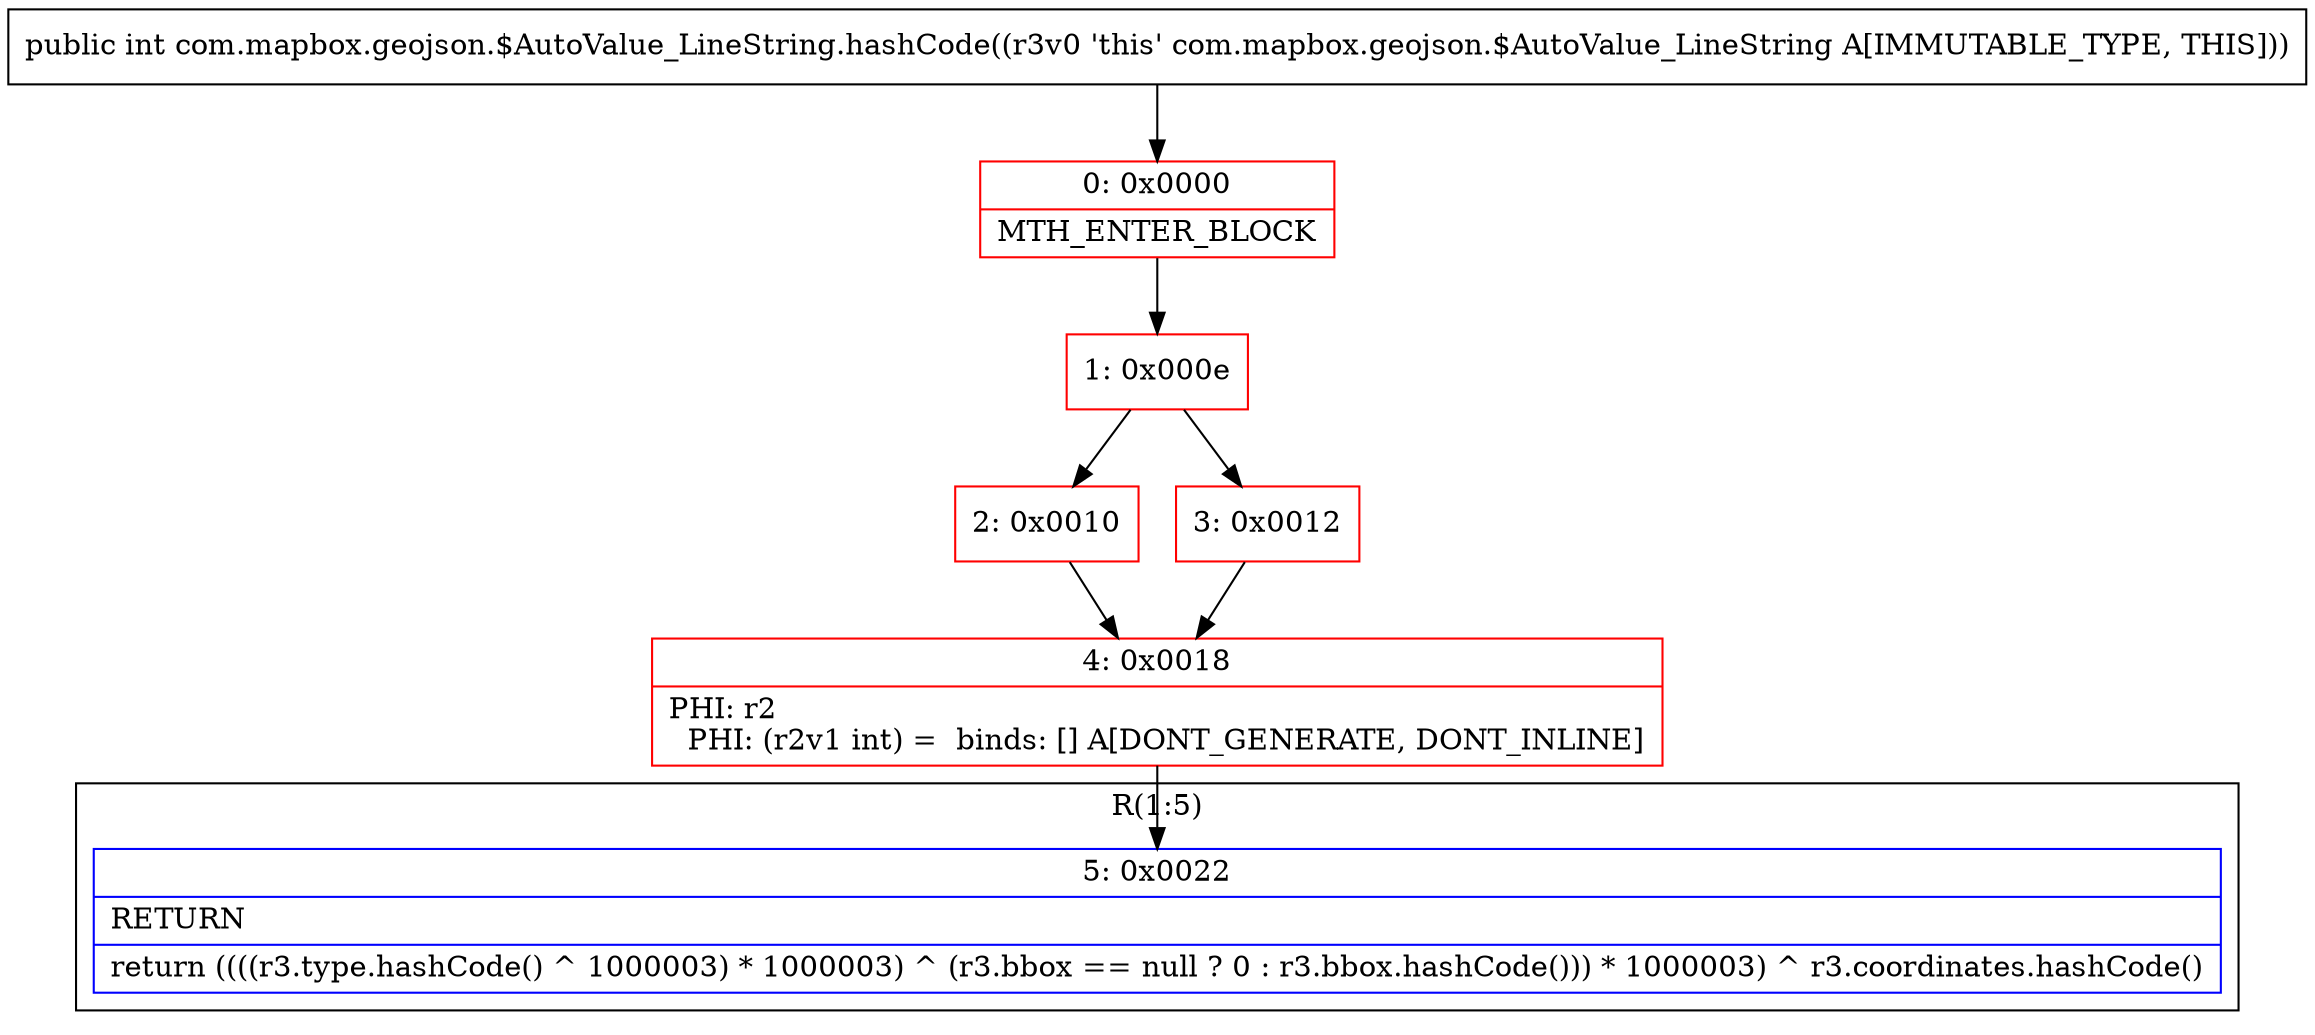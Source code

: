 digraph "CFG forcom.mapbox.geojson.$AutoValue_LineString.hashCode()I" {
subgraph cluster_Region_1023375664 {
label = "R(1:5)";
node [shape=record,color=blue];
Node_5 [shape=record,label="{5\:\ 0x0022|RETURN\l|return ((((r3.type.hashCode() ^ 1000003) * 1000003) ^ (r3.bbox == null ? 0 : r3.bbox.hashCode())) * 1000003) ^ r3.coordinates.hashCode()\l}"];
}
Node_0 [shape=record,color=red,label="{0\:\ 0x0000|MTH_ENTER_BLOCK\l}"];
Node_1 [shape=record,color=red,label="{1\:\ 0x000e}"];
Node_2 [shape=record,color=red,label="{2\:\ 0x0010}"];
Node_3 [shape=record,color=red,label="{3\:\ 0x0012}"];
Node_4 [shape=record,color=red,label="{4\:\ 0x0018|PHI: r2 \l  PHI: (r2v1 int) =  binds: [] A[DONT_GENERATE, DONT_INLINE]\l}"];
MethodNode[shape=record,label="{public int com.mapbox.geojson.$AutoValue_LineString.hashCode((r3v0 'this' com.mapbox.geojson.$AutoValue_LineString A[IMMUTABLE_TYPE, THIS])) }"];
MethodNode -> Node_0;
Node_0 -> Node_1;
Node_1 -> Node_2;
Node_1 -> Node_3;
Node_2 -> Node_4;
Node_3 -> Node_4;
Node_4 -> Node_5;
}

